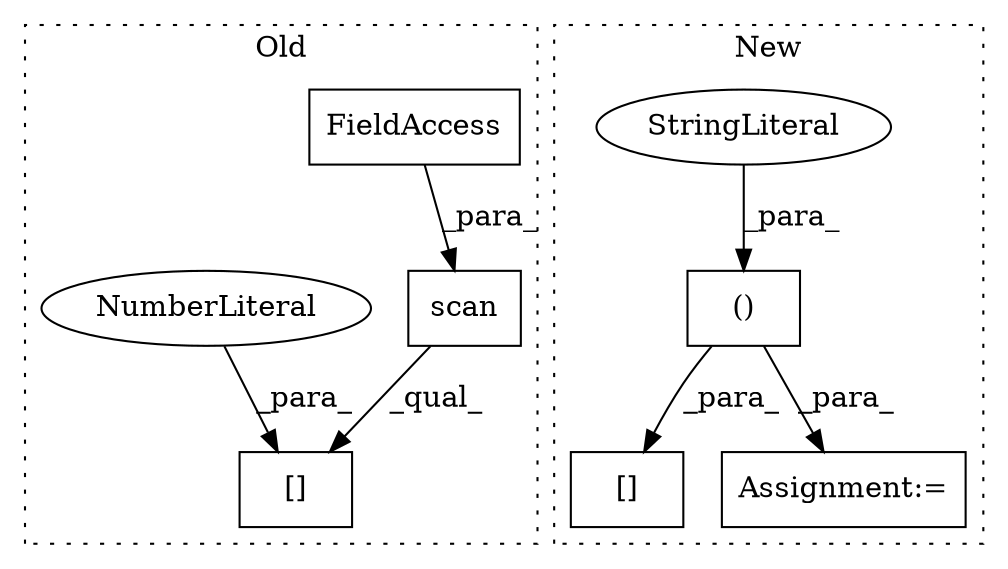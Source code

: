 digraph G {
subgraph cluster0 {
1 [label="scan" a="32" s="3320,3352" l="5,1" shape="box"];
5 [label="FieldAccess" a="22" s="3325" l="1" shape="box"];
6 [label="[]" a="2" s="3313,3355" l="41,1" shape="box"];
7 [label="NumberLiteral" a="34" s="3354" l="1" shape="ellipse"];
label = "Old";
style="dotted";
}
subgraph cluster1 {
2 [label="[]" a="2" s="3068,3150" l="23,2" shape="box"];
3 [label="()" a="106" s="3091" l="59" shape="box"];
4 [label="StringLiteral" a="45" s="3120" l="16" shape="ellipse"];
8 [label="Assignment:=" a="7" s="3038" l="1" shape="box"];
label = "New";
style="dotted";
}
1 -> 6 [label="_qual_"];
3 -> 2 [label="_para_"];
3 -> 8 [label="_para_"];
4 -> 3 [label="_para_"];
5 -> 1 [label="_para_"];
7 -> 6 [label="_para_"];
}